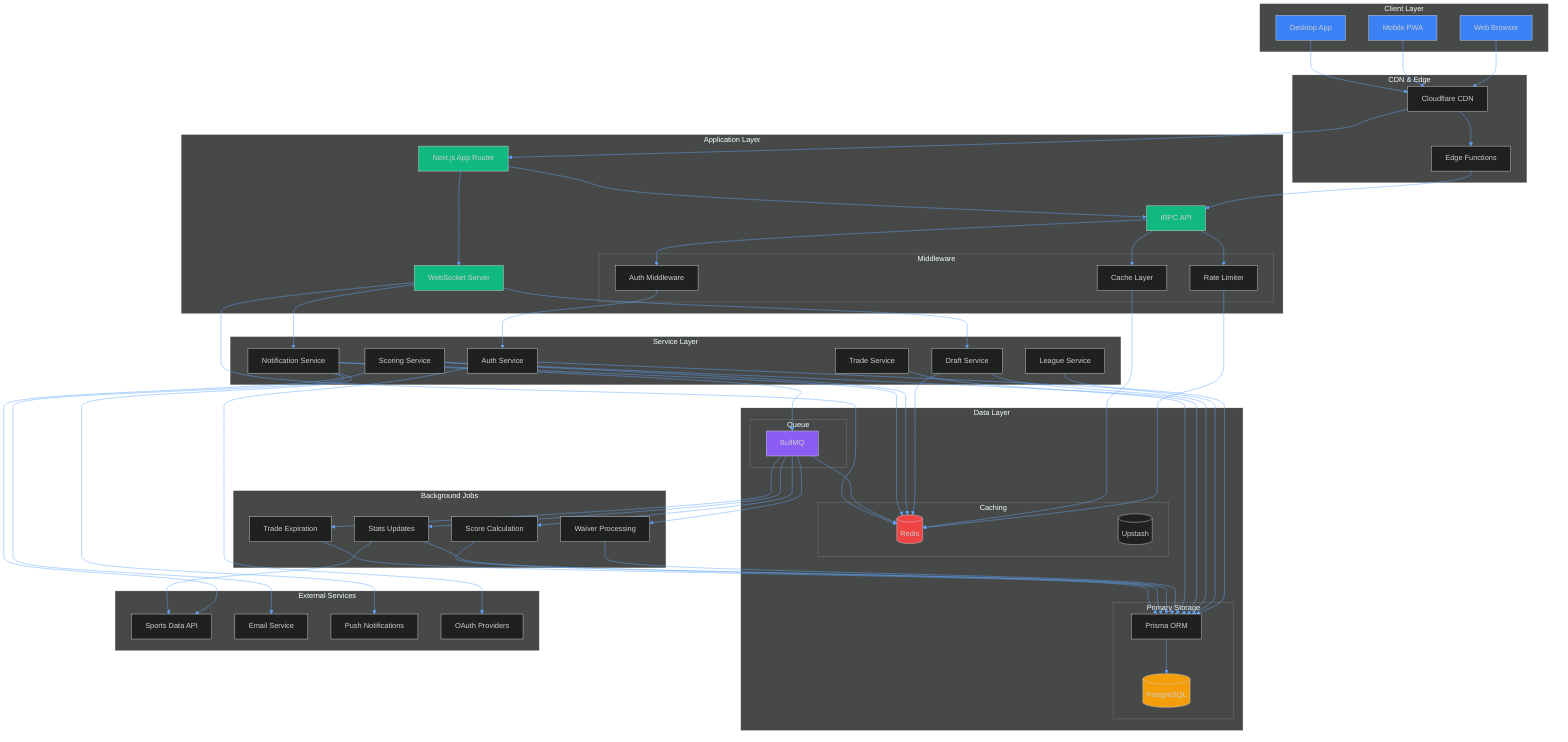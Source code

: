 %%{init: {'theme':'dark', 'themeVariables': { 'primaryColor':'#1e40af', 'primaryTextColor':'#fff', 'primaryBorderColor':'#60a5fa', 'lineColor':'#60a5fa', 'secondaryColor':'#1e293b', 'tertiaryColor':'#334155'}}}%%

graph TB
    subgraph "Client Layer"
        Web[Web Browser]
        Mobile[Mobile PWA]
        Desktop[Desktop App]
    end

    subgraph "CDN & Edge"
        CF[Cloudflare CDN]
        Edge[Edge Functions]
    end

    subgraph "Application Layer"
        Next[Next.js App Router]
        API[tRPC API]
        WS[WebSocket Server]
        
        subgraph "Middleware"
            Auth[Auth Middleware]
            Rate[Rate Limiter]
            Cache[Cache Layer]
        end
    end

    subgraph "Service Layer"
        AuthService[Auth Service]
        LeagueService[League Service]
        DraftService[Draft Service]
        ScoringService[Scoring Service]
        TradeService[Trade Service]
        NotificationService[Notification Service]
    end

    subgraph "Data Layer"
        subgraph "Primary Storage"
            PG[(PostgreSQL)]
            Prisma[Prisma ORM]
        end
        
        subgraph "Caching"
            Redis[(Redis)]
            Upstash[(Upstash)]
        end
        
        subgraph "Queue"
            Bull[BullMQ]
        end
    end

    subgraph "External Services"
        Sports[Sports Data API]
        Email[Email Service]
        Push[Push Notifications]
        OAuth[OAuth Providers]
    end

    subgraph "Background Jobs"
        Waiver[Waiver Processing]
        Stats[Stats Updates]
        Score[Score Calculation]
        Expire[Trade Expiration]
    end

    %% Client connections
    Web --> CF
    Mobile --> CF
    Desktop --> CF
    
    %% CDN to App
    CF --> Next
    CF --> Edge
    Edge --> API
    
    %% App layer connections
    Next --> API
    Next --> WS
    API --> Auth
    API --> Rate
    API --> Cache
    
    %% Middleware to Services
    Auth --> AuthService
    Rate --> Redis
    Cache --> Redis
    
    %% Service to Data
    AuthService --> Prisma
    LeagueService --> Prisma
    DraftService --> Prisma
    DraftService --> Redis
    ScoringService --> Prisma
    ScoringService --> Redis
    TradeService --> Prisma
    NotificationService --> Redis
    NotificationService --> Bull
    
    %% Data layer
    Prisma --> PG
    Bull --> Redis
    
    %% External integrations
    AuthService --> OAuth
    ScoringService --> Sports
    NotificationService --> Email
    NotificationService --> Push
    
    %% Background jobs
    Bull --> Waiver
    Bull --> Stats
    Bull --> Score
    Bull --> Expire
    
    Waiver --> Prisma
    Stats --> Sports
    Stats --> Prisma
    Score --> Prisma
    Expire --> Prisma
    
    %% WebSocket connections
    WS --> Redis
    WS --> DraftService
    WS --> NotificationService
    
    style Web fill:#3b82f6
    style Mobile fill:#3b82f6
    style Desktop fill:#3b82f6
    style Next fill:#10b981
    style API fill:#10b981
    style WS fill:#10b981
    style PG fill:#f59e0b
    style Redis fill:#ef4444
    style Bull fill:#8b5cf6